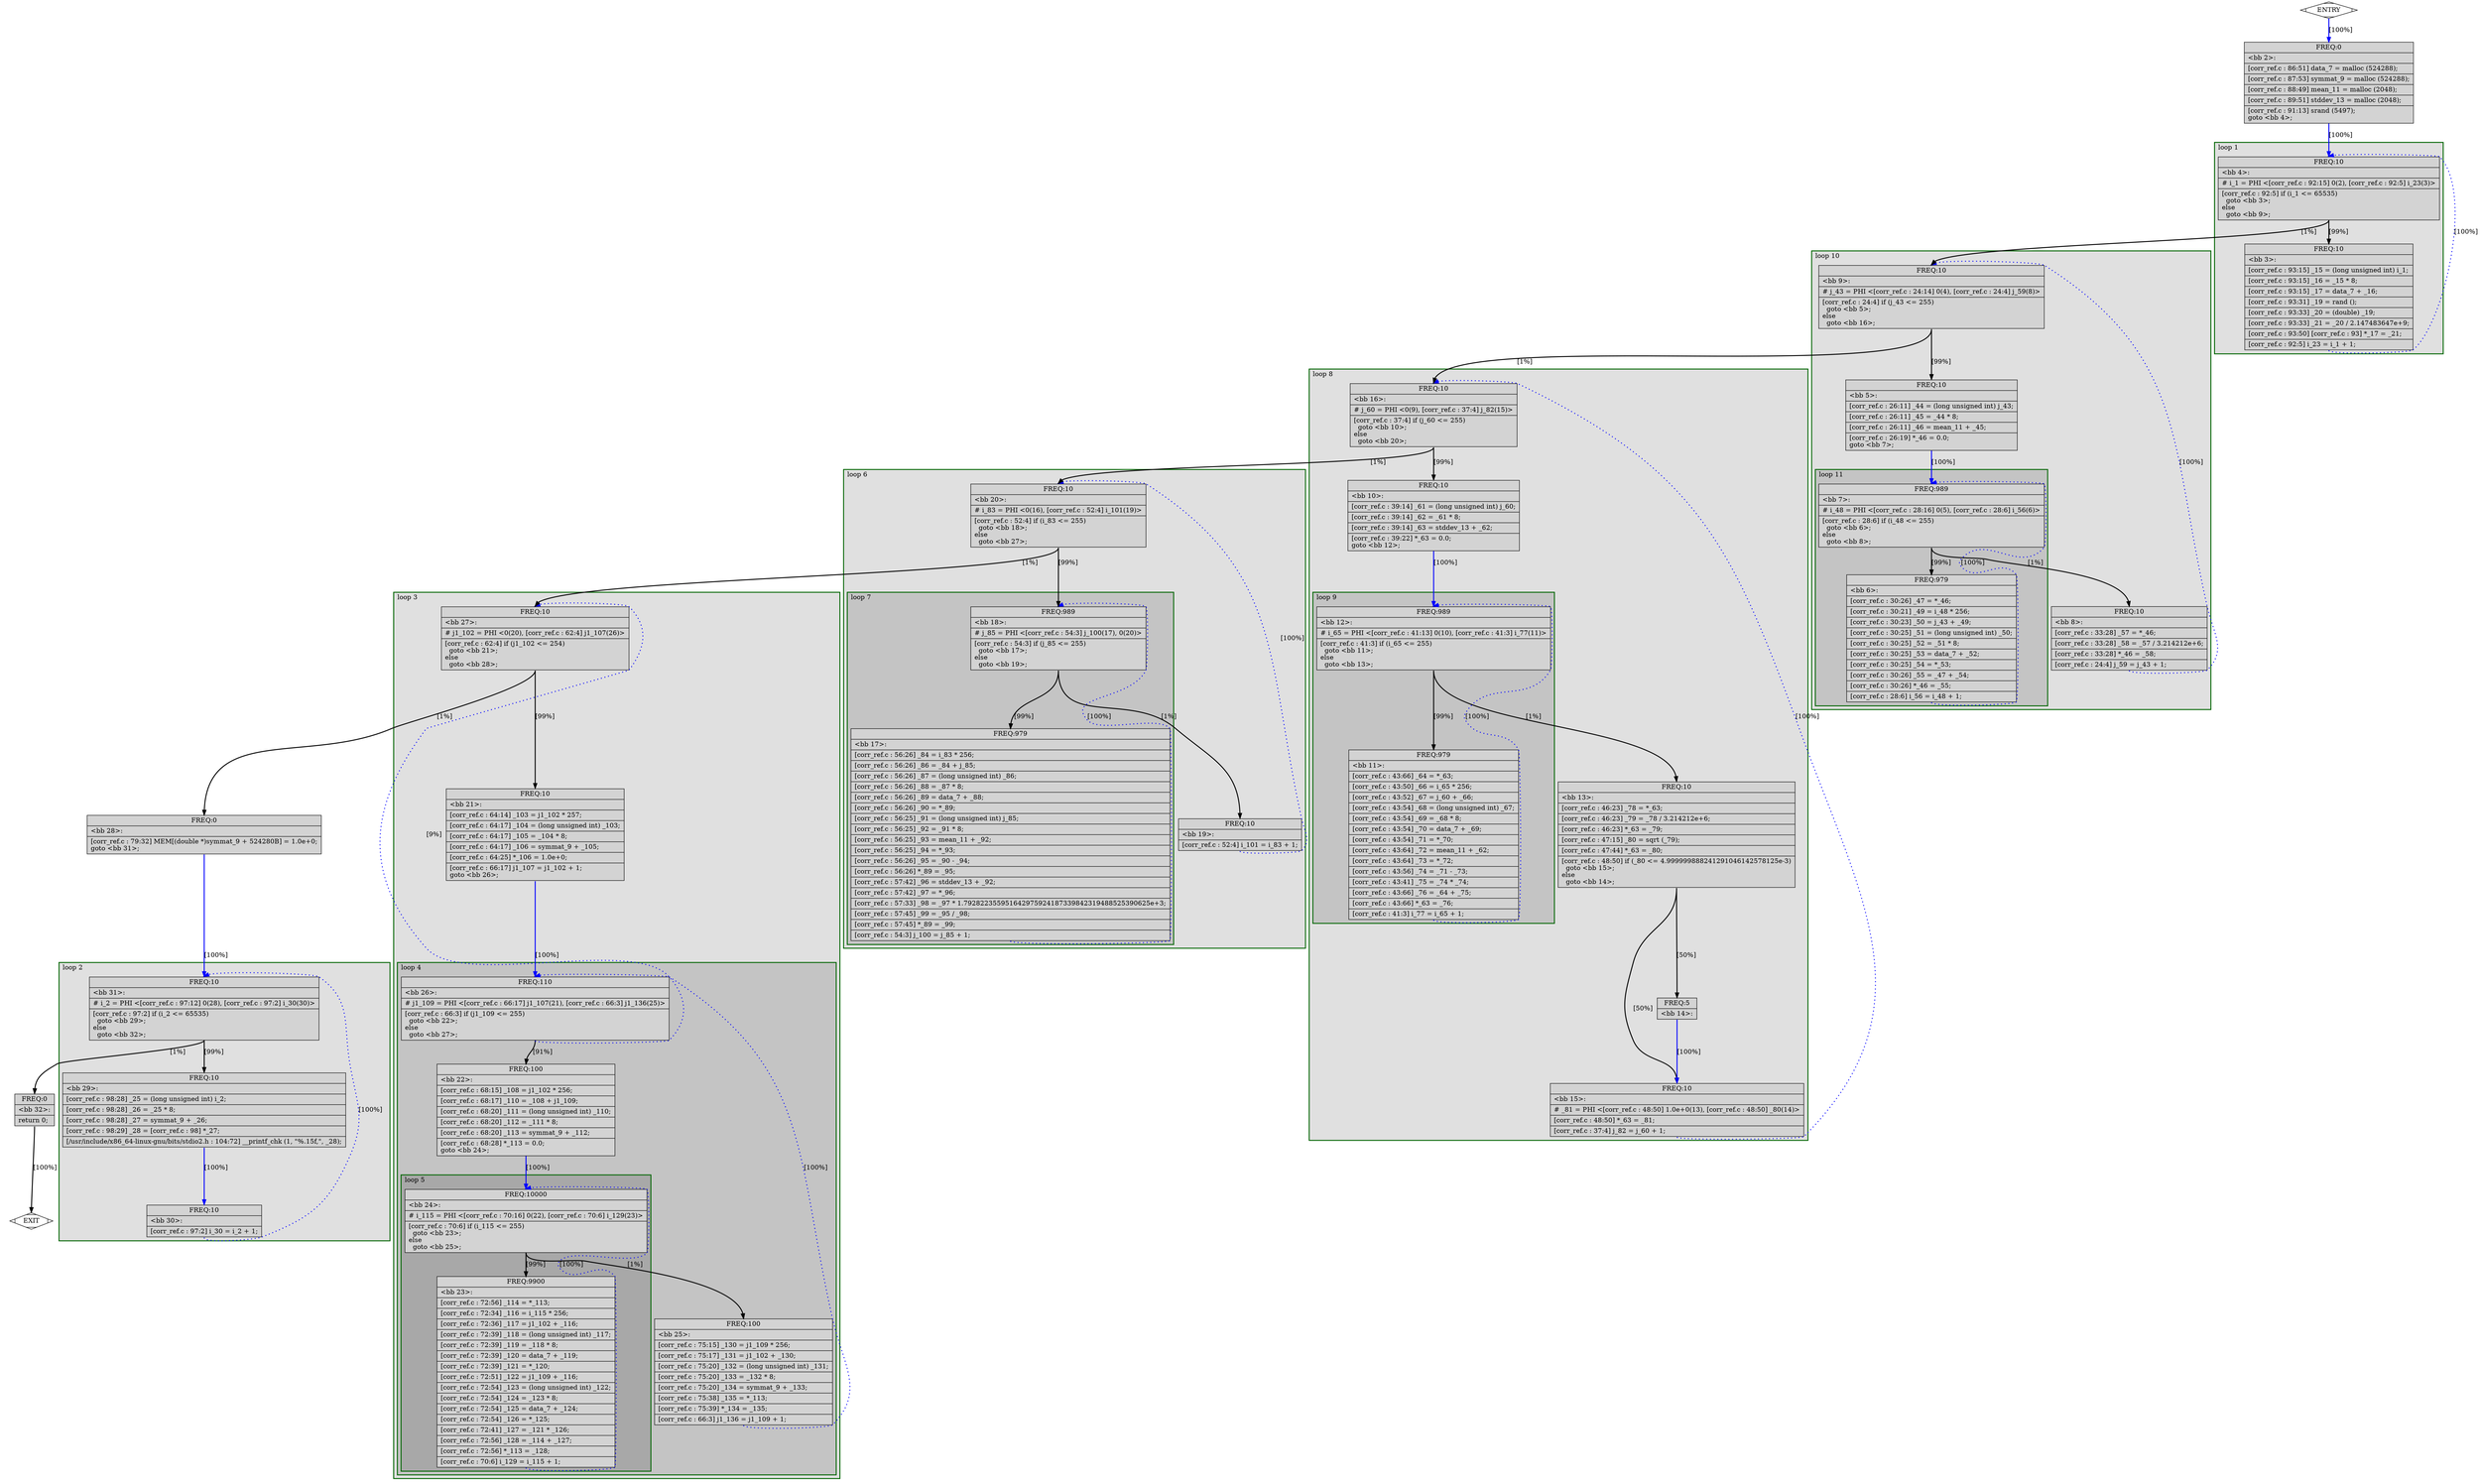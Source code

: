 digraph "./corr_ref.ltrans0.056t.copyprop2" {
overlap=false;
subgraph "main" {
	color="black";
	label="main";
	subgraph cluster_0_2 {
	style="filled";
	color="darkgreen";
	fillcolor="grey88";
	label="loop 2";
	labeljust=l;
	penwidth=2;
	fn_0_basic_block_31 [shape=record,style=filled,fillcolor=lightgrey,label="{ FREQ:10 |\<bb\ 31\>:\l\
|#\ i_2\ =\ PHI\ \<[corr_ref.c\ :\ 97:12]\ 0(28),\ [corr_ref.c\ :\ 97:2]\ i_30(30)\>\l\
|[corr_ref.c\ :\ 97:2]\ if\ (i_2\ \<=\ 65535)\l\
\ \ goto\ \<bb\ 29\>;\l\
else\l\
\ \ goto\ \<bb\ 32\>;\l\
}"];

	fn_0_basic_block_29 [shape=record,style=filled,fillcolor=lightgrey,label="{ FREQ:10 |\<bb\ 29\>:\l\
|[corr_ref.c\ :\ 98:28]\ _25\ =\ (long\ unsigned\ int)\ i_2;\l\
|[corr_ref.c\ :\ 98:28]\ _26\ =\ _25\ *\ 8;\l\
|[corr_ref.c\ :\ 98:28]\ _27\ =\ symmat_9\ +\ _26;\l\
|[corr_ref.c\ :\ 98:29]\ _28\ =\ [corr_ref.c\ :\ 98]\ *_27;\l\
|[/usr/include/x86_64-linux-gnu/bits/stdio2.h\ :\ 104:72]\ __printf_chk\ (1,\ \"%.15f,\",\ _28);\l\
}"];

	fn_0_basic_block_30 [shape=record,style=filled,fillcolor=lightgrey,label="{ FREQ:10 |\<bb\ 30\>:\l\
|[corr_ref.c\ :\ 97:2]\ i_30\ =\ i_2\ +\ 1;\l\
}"];

	}
	subgraph cluster_0_3 {
	style="filled";
	color="darkgreen";
	fillcolor="grey88";
	label="loop 3";
	labeljust=l;
	penwidth=2;
	subgraph cluster_0_4 {
	style="filled";
	color="darkgreen";
	fillcolor="grey77";
	label="loop 4";
	labeljust=l;
	penwidth=2;
	subgraph cluster_0_5 {
	style="filled";
	color="darkgreen";
	fillcolor="grey66";
	label="loop 5";
	labeljust=l;
	penwidth=2;
	fn_0_basic_block_24 [shape=record,style=filled,fillcolor=lightgrey,label="{ FREQ:10000 |\<bb\ 24\>:\l\
|#\ i_115\ =\ PHI\ \<[corr_ref.c\ :\ 70:16]\ 0(22),\ [corr_ref.c\ :\ 70:6]\ i_129(23)\>\l\
|[corr_ref.c\ :\ 70:6]\ if\ (i_115\ \<=\ 255)\l\
\ \ goto\ \<bb\ 23\>;\l\
else\l\
\ \ goto\ \<bb\ 25\>;\l\
}"];

	fn_0_basic_block_23 [shape=record,style=filled,fillcolor=lightgrey,label="{ FREQ:9900 |\<bb\ 23\>:\l\
|[corr_ref.c\ :\ 72:56]\ _114\ =\ *_113;\l\
|[corr_ref.c\ :\ 72:34]\ _116\ =\ i_115\ *\ 256;\l\
|[corr_ref.c\ :\ 72:36]\ _117\ =\ j1_102\ +\ _116;\l\
|[corr_ref.c\ :\ 72:39]\ _118\ =\ (long\ unsigned\ int)\ _117;\l\
|[corr_ref.c\ :\ 72:39]\ _119\ =\ _118\ *\ 8;\l\
|[corr_ref.c\ :\ 72:39]\ _120\ =\ data_7\ +\ _119;\l\
|[corr_ref.c\ :\ 72:39]\ _121\ =\ *_120;\l\
|[corr_ref.c\ :\ 72:51]\ _122\ =\ j1_109\ +\ _116;\l\
|[corr_ref.c\ :\ 72:54]\ _123\ =\ (long\ unsigned\ int)\ _122;\l\
|[corr_ref.c\ :\ 72:54]\ _124\ =\ _123\ *\ 8;\l\
|[corr_ref.c\ :\ 72:54]\ _125\ =\ data_7\ +\ _124;\l\
|[corr_ref.c\ :\ 72:54]\ _126\ =\ *_125;\l\
|[corr_ref.c\ :\ 72:41]\ _127\ =\ _121\ *\ _126;\l\
|[corr_ref.c\ :\ 72:56]\ _128\ =\ _114\ +\ _127;\l\
|[corr_ref.c\ :\ 72:56]\ *_113\ =\ _128;\l\
|[corr_ref.c\ :\ 70:6]\ i_129\ =\ i_115\ +\ 1;\l\
}"];

	}
	fn_0_basic_block_26 [shape=record,style=filled,fillcolor=lightgrey,label="{ FREQ:110 |\<bb\ 26\>:\l\
|#\ j1_109\ =\ PHI\ \<[corr_ref.c\ :\ 66:17]\ j1_107(21),\ [corr_ref.c\ :\ 66:3]\ j1_136(25)\>\l\
|[corr_ref.c\ :\ 66:3]\ if\ (j1_109\ \<=\ 255)\l\
\ \ goto\ \<bb\ 22\>;\l\
else\l\
\ \ goto\ \<bb\ 27\>;\l\
}"];

	fn_0_basic_block_22 [shape=record,style=filled,fillcolor=lightgrey,label="{ FREQ:100 |\<bb\ 22\>:\l\
|[corr_ref.c\ :\ 68:15]\ _108\ =\ j1_102\ *\ 256;\l\
|[corr_ref.c\ :\ 68:17]\ _110\ =\ _108\ +\ j1_109;\l\
|[corr_ref.c\ :\ 68:20]\ _111\ =\ (long\ unsigned\ int)\ _110;\l\
|[corr_ref.c\ :\ 68:20]\ _112\ =\ _111\ *\ 8;\l\
|[corr_ref.c\ :\ 68:20]\ _113\ =\ symmat_9\ +\ _112;\l\
|[corr_ref.c\ :\ 68:28]\ *_113\ =\ 0.0;\l\
goto\ \<bb\ 24\>;\l\
}"];

	fn_0_basic_block_25 [shape=record,style=filled,fillcolor=lightgrey,label="{ FREQ:100 |\<bb\ 25\>:\l\
|[corr_ref.c\ :\ 75:15]\ _130\ =\ j1_109\ *\ 256;\l\
|[corr_ref.c\ :\ 75:17]\ _131\ =\ j1_102\ +\ _130;\l\
|[corr_ref.c\ :\ 75:20]\ _132\ =\ (long\ unsigned\ int)\ _131;\l\
|[corr_ref.c\ :\ 75:20]\ _133\ =\ _132\ *\ 8;\l\
|[corr_ref.c\ :\ 75:20]\ _134\ =\ symmat_9\ +\ _133;\l\
|[corr_ref.c\ :\ 75:38]\ _135\ =\ *_113;\l\
|[corr_ref.c\ :\ 75:39]\ *_134\ =\ _135;\l\
|[corr_ref.c\ :\ 66:3]\ j1_136\ =\ j1_109\ +\ 1;\l\
}"];

	}
	fn_0_basic_block_27 [shape=record,style=filled,fillcolor=lightgrey,label="{ FREQ:10 |\<bb\ 27\>:\l\
|#\ j1_102\ =\ PHI\ \<0(20),\ [corr_ref.c\ :\ 62:4]\ j1_107(26)\>\l\
|[corr_ref.c\ :\ 62:4]\ if\ (j1_102\ \<=\ 254)\l\
\ \ goto\ \<bb\ 21\>;\l\
else\l\
\ \ goto\ \<bb\ 28\>;\l\
}"];

	fn_0_basic_block_21 [shape=record,style=filled,fillcolor=lightgrey,label="{ FREQ:10 |\<bb\ 21\>:\l\
|[corr_ref.c\ :\ 64:14]\ _103\ =\ j1_102\ *\ 257;\l\
|[corr_ref.c\ :\ 64:17]\ _104\ =\ (long\ unsigned\ int)\ _103;\l\
|[corr_ref.c\ :\ 64:17]\ _105\ =\ _104\ *\ 8;\l\
|[corr_ref.c\ :\ 64:17]\ _106\ =\ symmat_9\ +\ _105;\l\
|[corr_ref.c\ :\ 64:25]\ *_106\ =\ 1.0e+0;\l\
|[corr_ref.c\ :\ 66:17]\ j1_107\ =\ j1_102\ +\ 1;\l\
goto\ \<bb\ 26\>;\l\
}"];

	}
	subgraph cluster_0_6 {
	style="filled";
	color="darkgreen";
	fillcolor="grey88";
	label="loop 6";
	labeljust=l;
	penwidth=2;
	subgraph cluster_0_7 {
	style="filled";
	color="darkgreen";
	fillcolor="grey77";
	label="loop 7";
	labeljust=l;
	penwidth=2;
	fn_0_basic_block_18 [shape=record,style=filled,fillcolor=lightgrey,label="{ FREQ:989 |\<bb\ 18\>:\l\
|#\ j_85\ =\ PHI\ \<[corr_ref.c\ :\ 54:3]\ j_100(17),\ 0(20)\>\l\
|[corr_ref.c\ :\ 54:3]\ if\ (j_85\ \<=\ 255)\l\
\ \ goto\ \<bb\ 17\>;\l\
else\l\
\ \ goto\ \<bb\ 19\>;\l\
}"];

	fn_0_basic_block_17 [shape=record,style=filled,fillcolor=lightgrey,label="{ FREQ:979 |\<bb\ 17\>:\l\
|[corr_ref.c\ :\ 56:26]\ _84\ =\ i_83\ *\ 256;\l\
|[corr_ref.c\ :\ 56:26]\ _86\ =\ _84\ +\ j_85;\l\
|[corr_ref.c\ :\ 56:26]\ _87\ =\ (long\ unsigned\ int)\ _86;\l\
|[corr_ref.c\ :\ 56:26]\ _88\ =\ _87\ *\ 8;\l\
|[corr_ref.c\ :\ 56:26]\ _89\ =\ data_7\ +\ _88;\l\
|[corr_ref.c\ :\ 56:26]\ _90\ =\ *_89;\l\
|[corr_ref.c\ :\ 56:25]\ _91\ =\ (long\ unsigned\ int)\ j_85;\l\
|[corr_ref.c\ :\ 56:25]\ _92\ =\ _91\ *\ 8;\l\
|[corr_ref.c\ :\ 56:25]\ _93\ =\ mean_11\ +\ _92;\l\
|[corr_ref.c\ :\ 56:25]\ _94\ =\ *_93;\l\
|[corr_ref.c\ :\ 56:26]\ _95\ =\ _90\ -\ _94;\l\
|[corr_ref.c\ :\ 56:26]\ *_89\ =\ _95;\l\
|[corr_ref.c\ :\ 57:42]\ _96\ =\ stddev_13\ +\ _92;\l\
|[corr_ref.c\ :\ 57:42]\ _97\ =\ *_96;\l\
|[corr_ref.c\ :\ 57:33]\ _98\ =\ _97\ *\ 1.792822355951642975924187339842319488525390625e+3;\l\
|[corr_ref.c\ :\ 57:45]\ _99\ =\ _95\ /\ _98;\l\
|[corr_ref.c\ :\ 57:45]\ *_89\ =\ _99;\l\
|[corr_ref.c\ :\ 54:3]\ j_100\ =\ j_85\ +\ 1;\l\
}"];

	}
	fn_0_basic_block_20 [shape=record,style=filled,fillcolor=lightgrey,label="{ FREQ:10 |\<bb\ 20\>:\l\
|#\ i_83\ =\ PHI\ \<0(16),\ [corr_ref.c\ :\ 52:4]\ i_101(19)\>\l\
|[corr_ref.c\ :\ 52:4]\ if\ (i_83\ \<=\ 255)\l\
\ \ goto\ \<bb\ 18\>;\l\
else\l\
\ \ goto\ \<bb\ 27\>;\l\
}"];

	fn_0_basic_block_19 [shape=record,style=filled,fillcolor=lightgrey,label="{ FREQ:10 |\<bb\ 19\>:\l\
|[corr_ref.c\ :\ 52:4]\ i_101\ =\ i_83\ +\ 1;\l\
}"];

	}
	subgraph cluster_0_8 {
	style="filled";
	color="darkgreen";
	fillcolor="grey88";
	label="loop 8";
	labeljust=l;
	penwidth=2;
	subgraph cluster_0_9 {
	style="filled";
	color="darkgreen";
	fillcolor="grey77";
	label="loop 9";
	labeljust=l;
	penwidth=2;
	fn_0_basic_block_12 [shape=record,style=filled,fillcolor=lightgrey,label="{ FREQ:989 |\<bb\ 12\>:\l\
|#\ i_65\ =\ PHI\ \<[corr_ref.c\ :\ 41:13]\ 0(10),\ [corr_ref.c\ :\ 41:3]\ i_77(11)\>\l\
|[corr_ref.c\ :\ 41:3]\ if\ (i_65\ \<=\ 255)\l\
\ \ goto\ \<bb\ 11\>;\l\
else\l\
\ \ goto\ \<bb\ 13\>;\l\
}"];

	fn_0_basic_block_11 [shape=record,style=filled,fillcolor=lightgrey,label="{ FREQ:979 |\<bb\ 11\>:\l\
|[corr_ref.c\ :\ 43:66]\ _64\ =\ *_63;\l\
|[corr_ref.c\ :\ 43:50]\ _66\ =\ i_65\ *\ 256;\l\
|[corr_ref.c\ :\ 43:52]\ _67\ =\ j_60\ +\ _66;\l\
|[corr_ref.c\ :\ 43:54]\ _68\ =\ (long\ unsigned\ int)\ _67;\l\
|[corr_ref.c\ :\ 43:54]\ _69\ =\ _68\ *\ 8;\l\
|[corr_ref.c\ :\ 43:54]\ _70\ =\ data_7\ +\ _69;\l\
|[corr_ref.c\ :\ 43:54]\ _71\ =\ *_70;\l\
|[corr_ref.c\ :\ 43:64]\ _72\ =\ mean_11\ +\ _62;\l\
|[corr_ref.c\ :\ 43:64]\ _73\ =\ *_72;\l\
|[corr_ref.c\ :\ 43:56]\ _74\ =\ _71\ -\ _73;\l\
|[corr_ref.c\ :\ 43:41]\ _75\ =\ _74\ *\ _74;\l\
|[corr_ref.c\ :\ 43:66]\ _76\ =\ _64\ +\ _75;\l\
|[corr_ref.c\ :\ 43:66]\ *_63\ =\ _76;\l\
|[corr_ref.c\ :\ 41:3]\ i_77\ =\ i_65\ +\ 1;\l\
}"];

	}
	fn_0_basic_block_16 [shape=record,style=filled,fillcolor=lightgrey,label="{ FREQ:10 |\<bb\ 16\>:\l\
|#\ j_60\ =\ PHI\ \<0(9),\ [corr_ref.c\ :\ 37:4]\ j_82(15)\>\l\
|[corr_ref.c\ :\ 37:4]\ if\ (j_60\ \<=\ 255)\l\
\ \ goto\ \<bb\ 10\>;\l\
else\l\
\ \ goto\ \<bb\ 20\>;\l\
}"];

	fn_0_basic_block_10 [shape=record,style=filled,fillcolor=lightgrey,label="{ FREQ:10 |\<bb\ 10\>:\l\
|[corr_ref.c\ :\ 39:14]\ _61\ =\ (long\ unsigned\ int)\ j_60;\l\
|[corr_ref.c\ :\ 39:14]\ _62\ =\ _61\ *\ 8;\l\
|[corr_ref.c\ :\ 39:14]\ _63\ =\ stddev_13\ +\ _62;\l\
|[corr_ref.c\ :\ 39:22]\ *_63\ =\ 0.0;\l\
goto\ \<bb\ 12\>;\l\
}"];

	fn_0_basic_block_13 [shape=record,style=filled,fillcolor=lightgrey,label="{ FREQ:10 |\<bb\ 13\>:\l\
|[corr_ref.c\ :\ 46:23]\ _78\ =\ *_63;\l\
|[corr_ref.c\ :\ 46:23]\ _79\ =\ _78\ /\ 3.214212e+6;\l\
|[corr_ref.c\ :\ 46:23]\ *_63\ =\ _79;\l\
|[corr_ref.c\ :\ 47:15]\ _80\ =\ sqrt\ (_79);\l\
|[corr_ref.c\ :\ 47:44]\ *_63\ =\ _80;\l\
|[corr_ref.c\ :\ 48:50]\ if\ (_80\ \<=\ 4.999999888241291046142578125e-3)\l\
\ \ goto\ \<bb\ 15\>;\l\
else\l\
\ \ goto\ \<bb\ 14\>;\l\
}"];

	fn_0_basic_block_15 [shape=record,style=filled,fillcolor=lightgrey,label="{ FREQ:10 |\<bb\ 15\>:\l\
|#\ _81\ =\ PHI\ \<[corr_ref.c\ :\ 48:50]\ 1.0e+0(13),\ [corr_ref.c\ :\ 48:50]\ _80(14)\>\l\
|[corr_ref.c\ :\ 48:50]\ *_63\ =\ _81;\l\
|[corr_ref.c\ :\ 37:4]\ j_82\ =\ j_60\ +\ 1;\l\
}"];

	fn_0_basic_block_14 [shape=record,style=filled,fillcolor=lightgrey,label="{ FREQ:5 |\<bb\ 14\>:\l\
}"];

	}
	subgraph cluster_0_10 {
	style="filled";
	color="darkgreen";
	fillcolor="grey88";
	label="loop 10";
	labeljust=l;
	penwidth=2;
	subgraph cluster_0_11 {
	style="filled";
	color="darkgreen";
	fillcolor="grey77";
	label="loop 11";
	labeljust=l;
	penwidth=2;
	fn_0_basic_block_7 [shape=record,style=filled,fillcolor=lightgrey,label="{ FREQ:989 |\<bb\ 7\>:\l\
|#\ i_48\ =\ PHI\ \<[corr_ref.c\ :\ 28:16]\ 0(5),\ [corr_ref.c\ :\ 28:6]\ i_56(6)\>\l\
|[corr_ref.c\ :\ 28:6]\ if\ (i_48\ \<=\ 255)\l\
\ \ goto\ \<bb\ 6\>;\l\
else\l\
\ \ goto\ \<bb\ 8\>;\l\
}"];

	fn_0_basic_block_6 [shape=record,style=filled,fillcolor=lightgrey,label="{ FREQ:979 |\<bb\ 6\>:\l\
|[corr_ref.c\ :\ 30:26]\ _47\ =\ *_46;\l\
|[corr_ref.c\ :\ 30:21]\ _49\ =\ i_48\ *\ 256;\l\
|[corr_ref.c\ :\ 30:23]\ _50\ =\ j_43\ +\ _49;\l\
|[corr_ref.c\ :\ 30:25]\ _51\ =\ (long\ unsigned\ int)\ _50;\l\
|[corr_ref.c\ :\ 30:25]\ _52\ =\ _51\ *\ 8;\l\
|[corr_ref.c\ :\ 30:25]\ _53\ =\ data_7\ +\ _52;\l\
|[corr_ref.c\ :\ 30:25]\ _54\ =\ *_53;\l\
|[corr_ref.c\ :\ 30:26]\ _55\ =\ _47\ +\ _54;\l\
|[corr_ref.c\ :\ 30:26]\ *_46\ =\ _55;\l\
|[corr_ref.c\ :\ 28:6]\ i_56\ =\ i_48\ +\ 1;\l\
}"];

	}
	fn_0_basic_block_9 [shape=record,style=filled,fillcolor=lightgrey,label="{ FREQ:10 |\<bb\ 9\>:\l\
|#\ j_43\ =\ PHI\ \<[corr_ref.c\ :\ 24:14]\ 0(4),\ [corr_ref.c\ :\ 24:4]\ j_59(8)\>\l\
|[corr_ref.c\ :\ 24:4]\ if\ (j_43\ \<=\ 255)\l\
\ \ goto\ \<bb\ 5\>;\l\
else\l\
\ \ goto\ \<bb\ 16\>;\l\
}"];

	fn_0_basic_block_5 [shape=record,style=filled,fillcolor=lightgrey,label="{ FREQ:10 |\<bb\ 5\>:\l\
|[corr_ref.c\ :\ 26:11]\ _44\ =\ (long\ unsigned\ int)\ j_43;\l\
|[corr_ref.c\ :\ 26:11]\ _45\ =\ _44\ *\ 8;\l\
|[corr_ref.c\ :\ 26:11]\ _46\ =\ mean_11\ +\ _45;\l\
|[corr_ref.c\ :\ 26:19]\ *_46\ =\ 0.0;\l\
goto\ \<bb\ 7\>;\l\
}"];

	fn_0_basic_block_8 [shape=record,style=filled,fillcolor=lightgrey,label="{ FREQ:10 |\<bb\ 8\>:\l\
|[corr_ref.c\ :\ 33:28]\ _57\ =\ *_46;\l\
|[corr_ref.c\ :\ 33:28]\ _58\ =\ _57\ /\ 3.214212e+6;\l\
|[corr_ref.c\ :\ 33:28]\ *_46\ =\ _58;\l\
|[corr_ref.c\ :\ 24:4]\ j_59\ =\ j_43\ +\ 1;\l\
}"];

	}
	subgraph cluster_0_1 {
	style="filled";
	color="darkgreen";
	fillcolor="grey88";
	label="loop 1";
	labeljust=l;
	penwidth=2;
	fn_0_basic_block_4 [shape=record,style=filled,fillcolor=lightgrey,label="{ FREQ:10 |\<bb\ 4\>:\l\
|#\ i_1\ =\ PHI\ \<[corr_ref.c\ :\ 92:15]\ 0(2),\ [corr_ref.c\ :\ 92:5]\ i_23(3)\>\l\
|[corr_ref.c\ :\ 92:5]\ if\ (i_1\ \<=\ 65535)\l\
\ \ goto\ \<bb\ 3\>;\l\
else\l\
\ \ goto\ \<bb\ 9\>;\l\
}"];

	fn_0_basic_block_3 [shape=record,style=filled,fillcolor=lightgrey,label="{ FREQ:10 |\<bb\ 3\>:\l\
|[corr_ref.c\ :\ 93:15]\ _15\ =\ (long\ unsigned\ int)\ i_1;\l\
|[corr_ref.c\ :\ 93:15]\ _16\ =\ _15\ *\ 8;\l\
|[corr_ref.c\ :\ 93:15]\ _17\ =\ data_7\ +\ _16;\l\
|[corr_ref.c\ :\ 93:31]\ _19\ =\ rand\ ();\l\
|[corr_ref.c\ :\ 93:33]\ _20\ =\ (double)\ _19;\l\
|[corr_ref.c\ :\ 93:33]\ _21\ =\ _20\ /\ 2.147483647e+9;\l\
|[corr_ref.c\ :\ 93:50]\ [corr_ref.c\ :\ 93]\ *_17\ =\ _21;\l\
|[corr_ref.c\ :\ 92:5]\ i_23\ =\ i_1\ +\ 1;\l\
}"];

	}
	fn_0_basic_block_0 [shape=Mdiamond,style=filled,fillcolor=white,label="ENTRY"];

	fn_0_basic_block_1 [shape=Mdiamond,style=filled,fillcolor=white,label="EXIT"];

	fn_0_basic_block_2 [shape=record,style=filled,fillcolor=lightgrey,label="{ FREQ:0 |\<bb\ 2\>:\l\
|[corr_ref.c\ :\ 86:51]\ data_7\ =\ malloc\ (524288);\l\
|[corr_ref.c\ :\ 87:53]\ symmat_9\ =\ malloc\ (524288);\l\
|[corr_ref.c\ :\ 88:49]\ mean_11\ =\ malloc\ (2048);\l\
|[corr_ref.c\ :\ 89:51]\ stddev_13\ =\ malloc\ (2048);\l\
|[corr_ref.c\ :\ 91:13]\ srand\ (5497);\l\
goto\ \<bb\ 4\>;\l\
}"];

	fn_0_basic_block_28 [shape=record,style=filled,fillcolor=lightgrey,label="{ FREQ:0 |\<bb\ 28\>:\l\
|[corr_ref.c\ :\ 79:32]\ MEM[(double\ *)symmat_9\ +\ 524280B]\ =\ 1.0e+0;\l\
goto\ \<bb\ 31\>;\l\
}"];

	fn_0_basic_block_32 [shape=record,style=filled,fillcolor=lightgrey,label="{ FREQ:0 |\<bb\ 32\>:\l\
|return\ 0;\l\
}"];

	fn_0_basic_block_0:s -> fn_0_basic_block_2:n [style="solid,bold",color=blue,weight=100,constraint=true, label="[100%]"];
	fn_0_basic_block_2:s -> fn_0_basic_block_4:n [style="solid,bold",color=blue,weight=100,constraint=true, label="[100%]"];
	fn_0_basic_block_3:s -> fn_0_basic_block_4:n [style="dotted,bold",color=blue,weight=10,constraint=false, label="[100%]"];
	fn_0_basic_block_4:s -> fn_0_basic_block_3:n [style="solid,bold",color=black,weight=10,constraint=true, label="[99%]"];
	fn_0_basic_block_4:s -> fn_0_basic_block_9:n [style="solid,bold",color=black,weight=10,constraint=true, label="[1%]"];
	fn_0_basic_block_5:s -> fn_0_basic_block_7:n [style="solid,bold",color=blue,weight=100,constraint=true, label="[100%]"];
	fn_0_basic_block_6:s -> fn_0_basic_block_7:n [style="dotted,bold",color=blue,weight=10,constraint=false, label="[100%]"];
	fn_0_basic_block_7:s -> fn_0_basic_block_6:n [style="solid,bold",color=black,weight=10,constraint=true, label="[99%]"];
	fn_0_basic_block_7:s -> fn_0_basic_block_8:n [style="solid,bold",color=black,weight=10,constraint=true, label="[1%]"];
	fn_0_basic_block_8:s -> fn_0_basic_block_9:n [style="dotted,bold",color=blue,weight=10,constraint=false, label="[100%]"];
	fn_0_basic_block_9:s -> fn_0_basic_block_5:n [style="solid,bold",color=black,weight=10,constraint=true, label="[99%]"];
	fn_0_basic_block_9:s -> fn_0_basic_block_16:n [style="solid,bold",color=black,weight=10,constraint=true, label="[1%]"];
	fn_0_basic_block_10:s -> fn_0_basic_block_12:n [style="solid,bold",color=blue,weight=100,constraint=true, label="[100%]"];
	fn_0_basic_block_11:s -> fn_0_basic_block_12:n [style="dotted,bold",color=blue,weight=10,constraint=false, label="[100%]"];
	fn_0_basic_block_12:s -> fn_0_basic_block_11:n [style="solid,bold",color=black,weight=10,constraint=true, label="[99%]"];
	fn_0_basic_block_12:s -> fn_0_basic_block_13:n [style="solid,bold",color=black,weight=10,constraint=true, label="[1%]"];
	fn_0_basic_block_13:s -> fn_0_basic_block_15:n [style="solid,bold",color=black,weight=10,constraint=true, label="[50%]"];
	fn_0_basic_block_13:s -> fn_0_basic_block_14:n [style="solid,bold",color=black,weight=10,constraint=true, label="[50%]"];
	fn_0_basic_block_14:s -> fn_0_basic_block_15:n [style="solid,bold",color=blue,weight=100,constraint=true, label="[100%]"];
	fn_0_basic_block_15:s -> fn_0_basic_block_16:n [style="dotted,bold",color=blue,weight=10,constraint=false, label="[100%]"];
	fn_0_basic_block_16:s -> fn_0_basic_block_10:n [style="solid,bold",color=black,weight=10,constraint=true, label="[99%]"];
	fn_0_basic_block_16:s -> fn_0_basic_block_20:n [style="solid,bold",color=black,weight=10,constraint=true, label="[1%]"];
	fn_0_basic_block_17:s -> fn_0_basic_block_18:n [style="dotted,bold",color=blue,weight=10,constraint=false, label="[100%]"];
	fn_0_basic_block_18:s -> fn_0_basic_block_17:n [style="solid,bold",color=black,weight=10,constraint=true, label="[99%]"];
	fn_0_basic_block_18:s -> fn_0_basic_block_19:n [style="solid,bold",color=black,weight=10,constraint=true, label="[1%]"];
	fn_0_basic_block_19:s -> fn_0_basic_block_20:n [style="dotted,bold",color=blue,weight=10,constraint=false, label="[100%]"];
	fn_0_basic_block_20:s -> fn_0_basic_block_18:n [style="solid,bold",color=black,weight=10,constraint=true, label="[99%]"];
	fn_0_basic_block_20:s -> fn_0_basic_block_27:n [style="solid,bold",color=black,weight=10,constraint=true, label="[1%]"];
	fn_0_basic_block_21:s -> fn_0_basic_block_26:n [style="solid,bold",color=blue,weight=100,constraint=true, label="[100%]"];
	fn_0_basic_block_22:s -> fn_0_basic_block_24:n [style="solid,bold",color=blue,weight=100,constraint=true, label="[100%]"];
	fn_0_basic_block_23:s -> fn_0_basic_block_24:n [style="dotted,bold",color=blue,weight=10,constraint=false, label="[100%]"];
	fn_0_basic_block_24:s -> fn_0_basic_block_23:n [style="solid,bold",color=black,weight=10,constraint=true, label="[99%]"];
	fn_0_basic_block_24:s -> fn_0_basic_block_25:n [style="solid,bold",color=black,weight=10,constraint=true, label="[1%]"];
	fn_0_basic_block_25:s -> fn_0_basic_block_26:n [style="dotted,bold",color=blue,weight=10,constraint=false, label="[100%]"];
	fn_0_basic_block_26:s -> fn_0_basic_block_22:n [style="solid,bold",color=black,weight=10,constraint=true, label="[91%]"];
	fn_0_basic_block_26:s -> fn_0_basic_block_27:n [style="dotted,bold",color=blue,weight=10,constraint=false, label="[9%]"];
	fn_0_basic_block_27:s -> fn_0_basic_block_21:n [style="solid,bold",color=black,weight=10,constraint=true, label="[99%]"];
	fn_0_basic_block_27:s -> fn_0_basic_block_28:n [style="solid,bold",color=black,weight=10,constraint=true, label="[1%]"];
	fn_0_basic_block_28:s -> fn_0_basic_block_31:n [style="solid,bold",color=blue,weight=100,constraint=true, label="[100%]"];
	fn_0_basic_block_29:s -> fn_0_basic_block_30:n [style="solid,bold",color=blue,weight=100,constraint=true, label="[100%]"];
	fn_0_basic_block_30:s -> fn_0_basic_block_31:n [style="dotted,bold",color=blue,weight=10,constraint=false, label="[100%]"];
	fn_0_basic_block_31:s -> fn_0_basic_block_29:n [style="solid,bold",color=black,weight=10,constraint=true, label="[99%]"];
	fn_0_basic_block_31:s -> fn_0_basic_block_32:n [style="solid,bold",color=black,weight=10,constraint=true, label="[1%]"];
	fn_0_basic_block_32:s -> fn_0_basic_block_1:n [style="solid,bold",color=black,weight=10,constraint=true, label="[100%]"];
	fn_0_basic_block_0:s -> fn_0_basic_block_1:n [style="invis",constraint=true];
}
}
